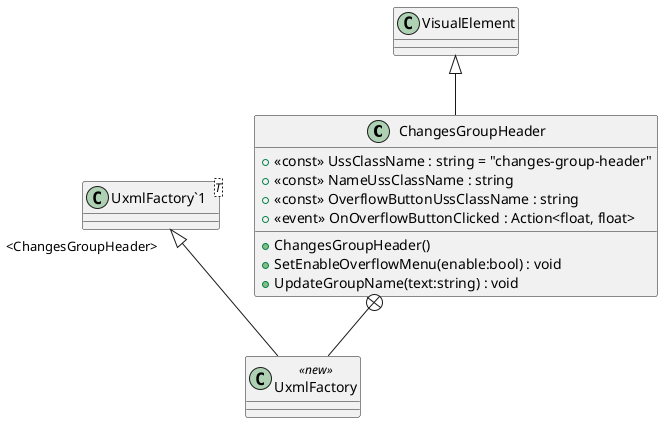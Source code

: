 @startuml
class ChangesGroupHeader {
    + <<const>> UssClassName : string = "changes-group-header"
    + <<const>> NameUssClassName : string
    + <<const>> OverflowButtonUssClassName : string
    +  <<event>> OnOverflowButtonClicked : Action<float, float> 
    + ChangesGroupHeader()
    + SetEnableOverflowMenu(enable:bool) : void
    + UpdateGroupName(text:string) : void
}
class UxmlFactory <<new>> {
}
class "UxmlFactory`1"<T> {
}
VisualElement <|-- ChangesGroupHeader
ChangesGroupHeader +-- UxmlFactory
"UxmlFactory`1" "<ChangesGroupHeader>" <|-- UxmlFactory
@enduml
